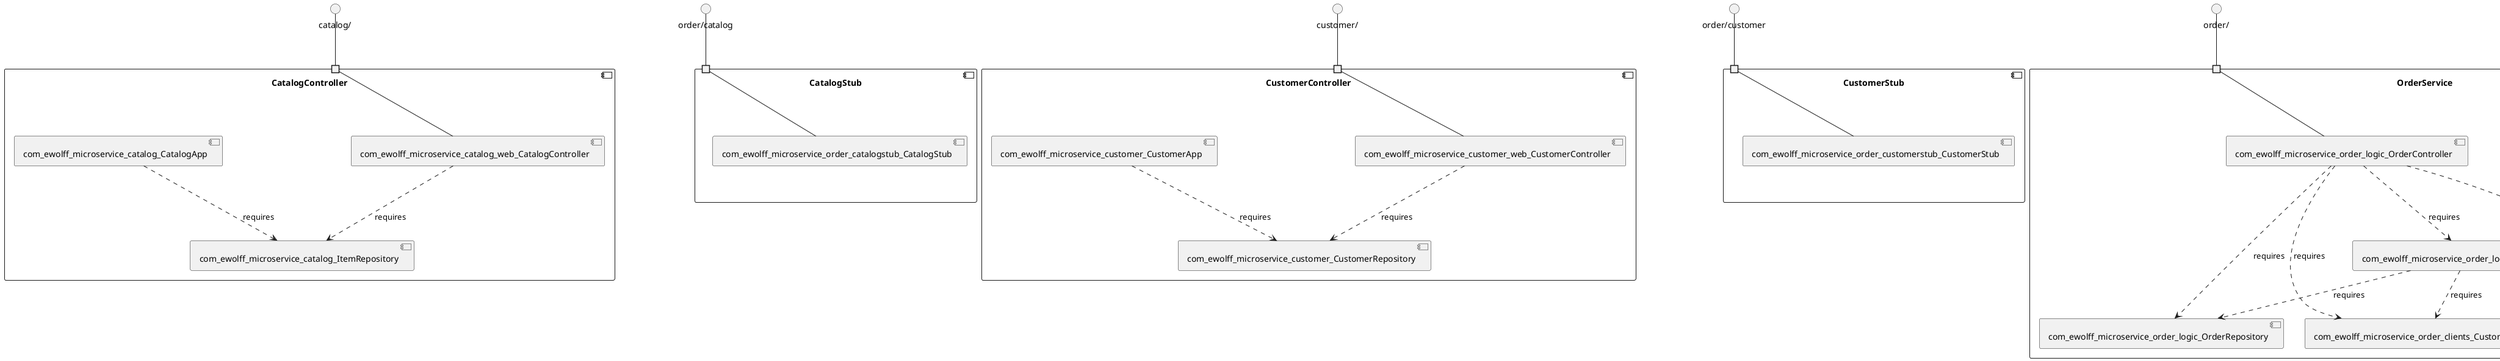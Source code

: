 @startuml
skinparam fixCircleLabelOverlapping true
component "CatalogController\n\n\n\n\n\n" {
[com_ewolff_microservice_catalog_ItemRepository]
[com_ewolff_microservice_catalog_web_CatalogController]
[com_ewolff_microservice_catalog_CatalogApp]
portin " " as CatalogController_requires_catalog_
[com_ewolff_microservice_catalog_web_CatalogController]..>[com_ewolff_microservice_catalog_ItemRepository] : requires
[com_ewolff_microservice_catalog_CatalogApp]..>[com_ewolff_microservice_catalog_ItemRepository] : requires
"CatalogController_requires_catalog_"--[com_ewolff_microservice_catalog_web_CatalogController]
}
interface "catalog/" as interface.catalog_
interface.catalog_--"CatalogController_requires_catalog_"
component "CatalogStub\n\n\n\n\n\n" {
[com_ewolff_microservice_order_catalogstub_CatalogStub]
portin " " as CatalogStub_requires_order_catalog
"CatalogStub_requires_order_catalog"--[com_ewolff_microservice_order_catalogstub_CatalogStub]
}
interface "order/catalog" as interface.order_catalog
interface.order_catalog--"CatalogStub_requires_order_catalog"
component "CustomerController\n\n\n\n\n\n" {
[com_ewolff_microservice_customer_CustomerRepository]
[com_ewolff_microservice_customer_web_CustomerController]
[com_ewolff_microservice_customer_CustomerApp]
portin " " as CustomerController_requires_customer_
[com_ewolff_microservice_customer_web_CustomerController]..>[com_ewolff_microservice_customer_CustomerRepository] : requires
[com_ewolff_microservice_customer_CustomerApp]..>[com_ewolff_microservice_customer_CustomerRepository] : requires
"CustomerController_requires_customer_"--[com_ewolff_microservice_customer_web_CustomerController]
}
interface "customer/" as interface.customer_
interface.customer_--"CustomerController_requires_customer_"
component "CustomerStub\n\n\n\n\n\n" {
[com_ewolff_microservice_order_customerstub_CustomerStub]
portin " " as CustomerStub_requires_order_customer
"CustomerStub_requires_order_customer"--[com_ewolff_microservice_order_customerstub_CustomerStub]
}
interface "order/customer" as interface.order_customer
interface.order_customer--"CustomerStub_requires_order_customer"
component "OrderService\n\n\n\n\n\n" {
[com_ewolff_microservice_order_logic_OrderController]
[com_ewolff_microservice_order_logic_OrderRepository]
[com_ewolff_microservice_order_clients_CustomerClient]
[com_ewolff_microservice_order_logic_OrderService]
[com_ewolff_microservice_order_clients_CatalogClient]
portin " " as OrderService_requires_order_
[com_ewolff_microservice_order_logic_OrderService]..>[com_ewolff_microservice_order_clients_CustomerClient] : requires
[com_ewolff_microservice_order_logic_OrderController]..>[com_ewolff_microservice_order_clients_CatalogClient] : requires
[com_ewolff_microservice_order_logic_OrderController]..>[com_ewolff_microservice_order_clients_CustomerClient] : requires
[com_ewolff_microservice_order_logic_OrderService]..>[com_ewolff_microservice_order_clients_CatalogClient] : requires
[com_ewolff_microservice_order_logic_OrderController]..>[com_ewolff_microservice_order_logic_OrderRepository] : requires
[com_ewolff_microservice_order_logic_OrderService]..>[com_ewolff_microservice_order_logic_OrderRepository] : requires
[com_ewolff_microservice_order_logic_OrderController]..>[com_ewolff_microservice_order_logic_OrderService] : requires
"OrderService_requires_order_"--[com_ewolff_microservice_order_logic_OrderController]
}
interface "order/" as interface.order_
interface.order_--"OrderService_requires_order_"

@enduml
